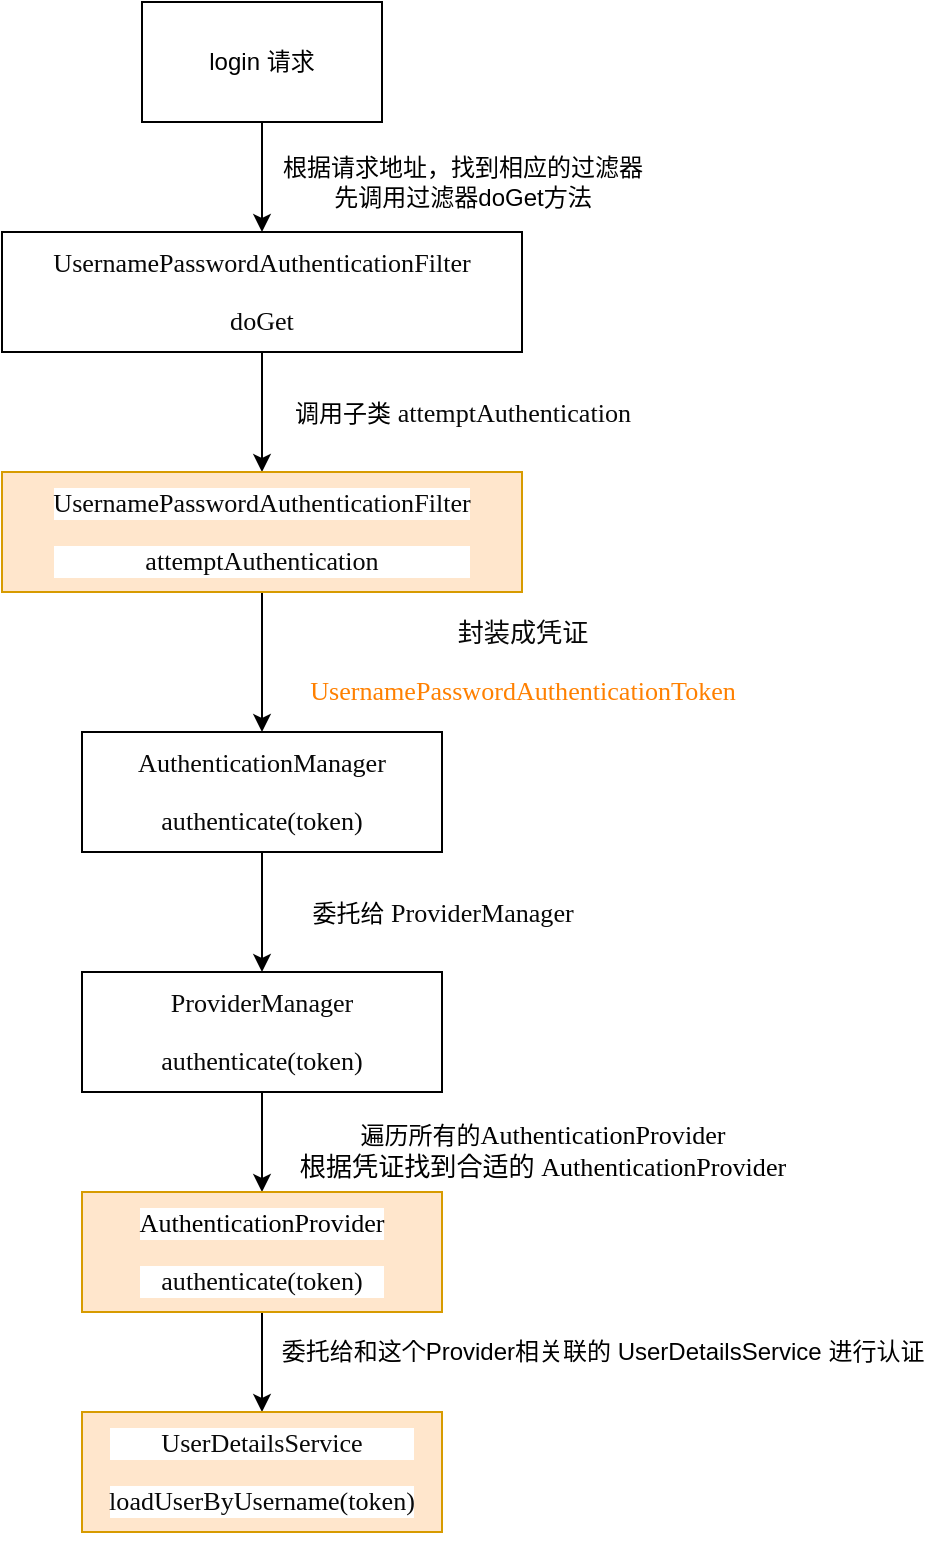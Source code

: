 <mxfile version="20.0.1" type="github"><diagram id="wcw5LRNLWhqerFby3YUL" name="Page-1"><mxGraphModel dx="990" dy="725" grid="1" gridSize="10" guides="1" tooltips="1" connect="1" arrows="1" fold="1" page="1" pageScale="1" pageWidth="827" pageHeight="1169" math="0" shadow="0"><root><mxCell id="0"/><mxCell id="1" parent="0"/><mxCell id="IUBwx4u5nk6HfGHkczkH-3" value="" style="edgeStyle=orthogonalEdgeStyle;rounded=0;orthogonalLoop=1;jettySize=auto;html=1;" parent="1" source="IUBwx4u5nk6HfGHkczkH-1" target="IUBwx4u5nk6HfGHkczkH-2" edge="1"><mxGeometry relative="1" as="geometry"/></mxCell><mxCell id="IUBwx4u5nk6HfGHkczkH-1" value="login 请求" style="rounded=0;whiteSpace=wrap;html=1;" parent="1" vertex="1"><mxGeometry x="160" y="585" width="120" height="60" as="geometry"/></mxCell><mxCell id="IUBwx4u5nk6HfGHkczkH-5" value="" style="edgeStyle=orthogonalEdgeStyle;rounded=0;orthogonalLoop=1;jettySize=auto;html=1;" parent="1" source="IUBwx4u5nk6HfGHkczkH-2" target="IUBwx4u5nk6HfGHkczkH-4" edge="1"><mxGeometry relative="1" as="geometry"/></mxCell><mxCell id="IUBwx4u5nk6HfGHkczkH-2" value="&lt;pre style=&quot;background-color:#ffffff;color:#080808;font-family:'JetBrains Mono';font-size:9.8pt;&quot;&gt;&lt;pre style=&quot;font-size: 9.8pt; font-family: &amp;quot;JetBrains Mono&amp;quot;;&quot;&gt;UsernamePasswordAuthenticationFilter&lt;/pre&gt;&lt;/pre&gt;&lt;pre style=&quot;background-color:#ffffff;color:#080808;font-family:'JetBrains Mono';font-size:9.8pt;&quot;&gt;doGet&lt;/pre&gt;" style="rounded=0;whiteSpace=wrap;html=1;" parent="1" vertex="1"><mxGeometry x="90" y="700" width="260" height="60" as="geometry"/></mxCell><mxCell id="IUBwx4u5nk6HfGHkczkH-7" value="" style="edgeStyle=orthogonalEdgeStyle;rounded=0;orthogonalLoop=1;jettySize=auto;html=1;" parent="1" source="IUBwx4u5nk6HfGHkczkH-4" target="IUBwx4u5nk6HfGHkczkH-6" edge="1"><mxGeometry relative="1" as="geometry"/></mxCell><mxCell id="IUBwx4u5nk6HfGHkczkH-4" value="&lt;pre style=&quot;background-color:#ffffff;color:#080808;font-family:'JetBrains Mono';font-size:9.8pt;&quot;&gt;&lt;pre style=&quot;font-family: &amp;quot;JetBrains Mono&amp;quot;; font-size: 9.8pt;&quot;&gt;UsernamePasswordAuthenticationFilter&lt;/pre&gt;&lt;/pre&gt;&lt;pre style=&quot;background-color:#ffffff;color:#080808;font-family:'JetBrains Mono';font-size:9.8pt;&quot;&gt;&lt;pre style=&quot;font-family: &amp;quot;JetBrains Mono&amp;quot;; font-size: 9.8pt;&quot;&gt;attemptAuthentication&lt;/pre&gt;&lt;/pre&gt;" style="rounded=0;whiteSpace=wrap;html=1;fillColor=#ffe6cc;strokeColor=#d79b00;" parent="1" vertex="1"><mxGeometry x="90" y="820" width="260" height="60" as="geometry"/></mxCell><mxCell id="IUBwx4u5nk6HfGHkczkH-12" value="" style="edgeStyle=orthogonalEdgeStyle;rounded=0;orthogonalLoop=1;jettySize=auto;html=1;" parent="1" source="IUBwx4u5nk6HfGHkczkH-6" target="IUBwx4u5nk6HfGHkczkH-11" edge="1"><mxGeometry relative="1" as="geometry"/></mxCell><mxCell id="IUBwx4u5nk6HfGHkczkH-6" value="&lt;pre style=&quot;background-color:#ffffff;color:#080808;font-family:'JetBrains Mono';font-size:9.8pt;&quot;&gt;AuthenticationManager&lt;/pre&gt;&lt;pre style=&quot;background-color:#ffffff;color:#080808;font-family:'JetBrains Mono';font-size:9.8pt;&quot;&gt;&lt;pre style=&quot;font-family: &amp;quot;JetBrains Mono&amp;quot;; font-size: 9.8pt;&quot;&gt;authenticate(token)&lt;/pre&gt;&lt;/pre&gt;" style="rounded=0;whiteSpace=wrap;html=1;" parent="1" vertex="1"><mxGeometry x="130" y="950" width="180" height="60" as="geometry"/></mxCell><mxCell id="IUBwx4u5nk6HfGHkczkH-8" value="调用子类&amp;nbsp;&lt;span style=&quot;color: rgb(8, 8, 8); font-family: &amp;quot;JetBrains Mono&amp;quot;; font-size: 9.8pt; background-color: initial;&quot;&gt;attemptAuthentication&lt;/span&gt;" style="text;html=1;align=center;verticalAlign=middle;resizable=0;points=[];autosize=1;strokeColor=none;fillColor=none;" parent="1" vertex="1"><mxGeometry x="220" y="780" width="200" height="20" as="geometry"/></mxCell><mxCell id="IUBwx4u5nk6HfGHkczkH-9" value="根据请求地址，找到相应的过滤器&lt;br&gt;先调用过滤器doGet方法" style="text;html=1;align=center;verticalAlign=middle;resizable=0;points=[];autosize=1;strokeColor=none;fillColor=none;" parent="1" vertex="1"><mxGeometry x="220" y="660" width="200" height="30" as="geometry"/></mxCell><mxCell id="IUBwx4u5nk6HfGHkczkH-10" value="&lt;pre style=&quot;background-color:#ffffff;color:#080808;font-family:'JetBrains Mono';font-size:9.8pt;&quot;&gt;封装成凭证&lt;/pre&gt;&lt;pre style=&quot;background-color: rgb(255, 255, 255); font-family: &amp;quot;JetBrains Mono&amp;quot;; font-size: 9.8pt;&quot;&gt;&lt;font color=&quot;#ff8000&quot;&gt;UsernamePasswordAuthenticationToken&lt;/font&gt;&lt;/pre&gt;" style="text;html=1;align=center;verticalAlign=middle;resizable=0;points=[];autosize=1;strokeColor=none;fillColor=none;" parent="1" vertex="1"><mxGeometry x="220" y="880" width="260" height="70" as="geometry"/></mxCell><mxCell id="IUBwx4u5nk6HfGHkczkH-15" value="" style="edgeStyle=orthogonalEdgeStyle;rounded=0;orthogonalLoop=1;jettySize=auto;html=1;" parent="1" source="IUBwx4u5nk6HfGHkczkH-11" target="IUBwx4u5nk6HfGHkczkH-14" edge="1"><mxGeometry relative="1" as="geometry"/></mxCell><mxCell id="IUBwx4u5nk6HfGHkczkH-11" value="&lt;pre style=&quot;background-color:#ffffff;color:#080808;font-family:'JetBrains Mono';font-size:9.8pt;&quot;&gt;&lt;pre style=&quot;font-family: &amp;quot;JetBrains Mono&amp;quot;; font-size: 9.8pt;&quot;&gt;ProviderManager&lt;/pre&gt;&lt;/pre&gt;&lt;pre style=&quot;background-color:#ffffff;color:#080808;font-family:'JetBrains Mono';font-size:9.8pt;&quot;&gt;&lt;pre style=&quot;font-family: &amp;quot;JetBrains Mono&amp;quot;; font-size: 9.8pt;&quot;&gt;authenticate(token)&lt;/pre&gt;&lt;/pre&gt;" style="rounded=0;whiteSpace=wrap;html=1;" parent="1" vertex="1"><mxGeometry x="130" y="1070" width="180" height="60" as="geometry"/></mxCell><mxCell id="IUBwx4u5nk6HfGHkczkH-13" value="委托给&amp;nbsp;&lt;span style=&quot;background-color: rgb(255, 255, 255); color: rgb(8, 8, 8); font-family: &amp;quot;JetBrains Mono&amp;quot;; font-size: 9.8pt;&quot;&gt;ProviderManager&lt;/span&gt;" style="text;html=1;align=center;verticalAlign=middle;resizable=0;points=[];autosize=1;strokeColor=none;fillColor=none;" parent="1" vertex="1"><mxGeometry x="230" y="1030" width="160" height="20" as="geometry"/></mxCell><mxCell id="IUBwx4u5nk6HfGHkczkH-18" value="" style="edgeStyle=orthogonalEdgeStyle;rounded=0;orthogonalLoop=1;jettySize=auto;html=1;" parent="1" source="IUBwx4u5nk6HfGHkczkH-14" target="IUBwx4u5nk6HfGHkczkH-17" edge="1"><mxGeometry relative="1" as="geometry"/></mxCell><mxCell id="IUBwx4u5nk6HfGHkczkH-14" value="&lt;pre style=&quot;background-color:#ffffff;color:#080808;font-family:'JetBrains Mono';font-size:9.8pt;&quot;&gt;&lt;pre style=&quot;font-family: &amp;quot;JetBrains Mono&amp;quot;; font-size: 9.8pt;&quot;&gt;&lt;span style=&quot;color: rgb(0, 0, 0);&quot;&gt;AuthenticationProvider&lt;/span&gt;&lt;br&gt;&lt;/pre&gt;&lt;/pre&gt;&lt;pre style=&quot;background-color:#ffffff;color:#080808;font-family:'JetBrains Mono';font-size:9.8pt;&quot;&gt;&lt;pre style=&quot;font-family: &amp;quot;JetBrains Mono&amp;quot;; font-size: 9.8pt;&quot;&gt;authenticate(token)&lt;/pre&gt;&lt;/pre&gt;" style="rounded=0;whiteSpace=wrap;html=1;fillColor=#ffe6cc;strokeColor=#d79b00;" parent="1" vertex="1"><mxGeometry x="130" y="1180" width="180" height="60" as="geometry"/></mxCell><mxCell id="IUBwx4u5nk6HfGHkczkH-16" value="遍历所有的&lt;span style=&quot;background-color: rgb(255, 255, 255); font-family: &amp;quot;JetBrains Mono&amp;quot;; font-size: 9.8pt;&quot;&gt;AuthenticationProvider&lt;br&gt;根据凭证找到合适的&amp;nbsp;&lt;/span&gt;&lt;span style=&quot;font-family: &amp;quot;JetBrains Mono&amp;quot;; font-size: 13.067px; background-color: rgb(255, 255, 255);&quot;&gt;AuthenticationProvider&lt;/span&gt;&lt;span style=&quot;background-color: rgb(255, 255, 255); font-family: &amp;quot;JetBrains Mono&amp;quot;; font-size: 9.8pt;&quot;&gt;&lt;br&gt;&lt;/span&gt;" style="text;html=1;align=center;verticalAlign=middle;resizable=0;points=[];autosize=1;strokeColor=none;fillColor=none;" parent="1" vertex="1"><mxGeometry x="220" y="1144" width="280" height="30" as="geometry"/></mxCell><mxCell id="IUBwx4u5nk6HfGHkczkH-17" value="&lt;pre style=&quot;background-color:#ffffff;color:#080808;font-family:'JetBrains Mono';font-size:9.8pt;&quot;&gt;&lt;pre style=&quot;font-family: &amp;quot;JetBrains Mono&amp;quot;; font-size: 9.8pt;&quot;&gt;UserDetailsService&lt;/pre&gt;&lt;/pre&gt;&lt;pre style=&quot;background-color:#ffffff;color:#080808;font-family:'JetBrains Mono';font-size:9.8pt;&quot;&gt;&lt;pre style=&quot;font-family: &amp;quot;JetBrains Mono&amp;quot;; font-size: 9.8pt;&quot;&gt;&lt;span style=&quot;font-size: 9.8pt;&quot;&gt;loadUserByUsername&lt;/span&gt;(token)&lt;/pre&gt;&lt;/pre&gt;" style="rounded=0;whiteSpace=wrap;html=1;fillColor=#ffe6cc;strokeColor=#d79b00;" parent="1" vertex="1"><mxGeometry x="130" y="1290" width="180" height="60" as="geometry"/></mxCell><mxCell id="IUBwx4u5nk6HfGHkczkH-19" value="委托给和这个Provider相关联的 UserDetailsService 进行认证" style="text;html=1;align=center;verticalAlign=middle;resizable=0;points=[];autosize=1;strokeColor=none;fillColor=none;" parent="1" vertex="1"><mxGeometry x="220" y="1250" width="340" height="20" as="geometry"/></mxCell></root></mxGraphModel></diagram></mxfile>